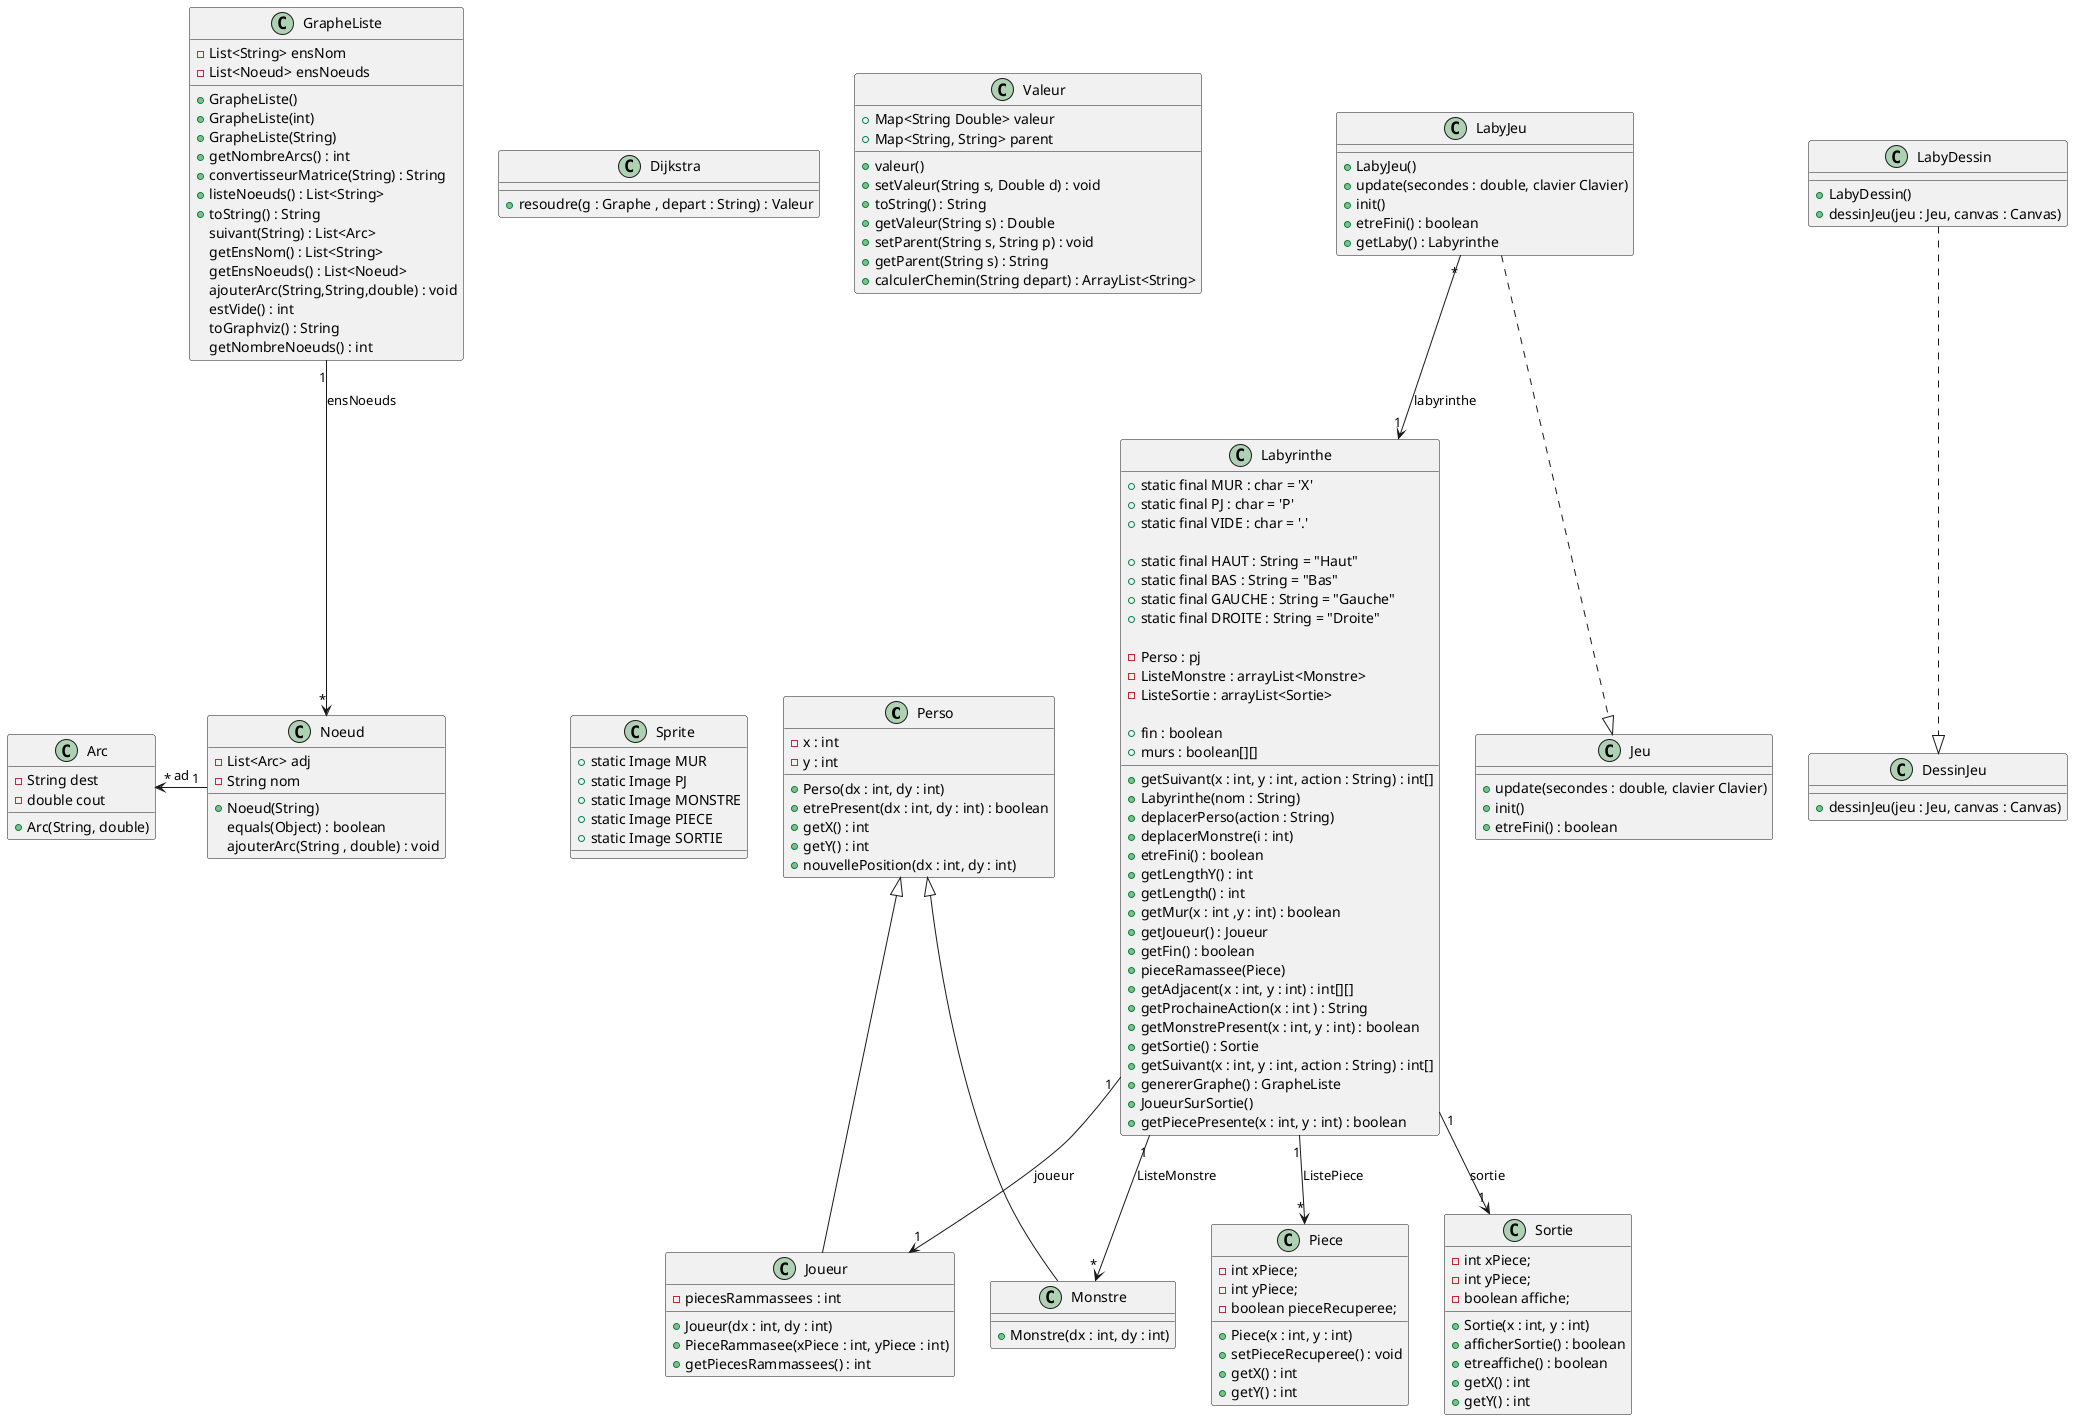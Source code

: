 @startuml

class Perso{
	- x : int
	- y : int
	+ Perso(dx : int, dy : int)
	+ etrePresent(dx : int, dy : int) : boolean
	+ getX() : int
	+ getY() : int
	+ nouvellePosition(dx : int, dy : int)
}
class Monstre{
    + Monstre(dx : int, dy : int)
}
Perso <|-- Monstre
class Joueur {
    - piecesRammassees : int
    + Joueur(dx : int, dy : int)
    + PieceRammasee(xPiece : int, yPiece : int)
    + getPiecesRammassees() : int
}
Perso <|-- Joueur


class Labyrinthe{
	+ static final MUR : char = 'X'
	+ static final PJ : char = 'P'
	+ static final VIDE : char = '.'

	+ static final HAUT : String = "Haut"
	+ static final BAS : String = "Bas"
	+ static final GAUCHE : String = "Gauche"
	+ static final DROITE : String = "Droite"

    - Perso : pj
	- ListeMonstre : arrayList<Monstre>
	- ListeSortie : arrayList<Sortie>

    + fin : boolean
	+ murs : boolean[][]

	+ getSuivant(x : int, y : int, action : String) : int[]
	+ Labyrinthe(nom : String)
	+ deplacerPerso(action : String)
	+ deplacerMonstre(i : int)
	+ etreFini() : boolean
	+ getLengthY() : int
	+ getLength() : int
	+ getMur(x : int ,y : int) : boolean
	+ getJoueur() : Joueur
	+ getFin() : boolean
	+ pieceRamassee(Piece)
    + getAdjacent(x : int, y : int) : int[][]
    + getProchaineAction(x : int ) : String
    + getMonstrePresent(x : int, y : int) : boolean
    + getSortie() : Sortie
    + getSuivant(x : int, y : int, action : String) : int[]
    + genererGraphe() : GrapheListe
    + JoueurSurSortie()
    + getPiecePresente(x : int, y : int) : boolean
}

Labyrinthe "1" --> "*" Monstre : ListeMonstre
Labyrinthe "1" --> "1" Joueur : joueur
Labyrinthe "1" --> "1" Sortie : sortie
Labyrinthe "1" --> "*" Piece : ListePiece


class LabyDessin {
	+ LabyDessin()
	+ dessinJeu(jeu : Jeu, canvas : Canvas)
}

class DessinJeu{
	+ dessinJeu(jeu : Jeu, canvas : Canvas)
}

LabyDessin ..|> DessinJeu

class LabyJeu{
	+ LabyJeu()
	+ update(secondes : double, clavier Clavier)
	+ init()
	+ etreFini() : boolean
	+ getLaby() : Labyrinthe
}

class Jeu{
	+ update(secondes : double, clavier Clavier)
	+ init()
	+ etreFini() : boolean
}
LabyJeu ..|> Jeu
LabyJeu "*" --> "1" Labyrinthe : labyrinthe

class Sortie {
    - int xPiece;
    - int yPiece;
    - boolean affiche;

    + Sortie(x : int, y : int)
    + afficherSortie() : boolean
    + etreaffiche() : boolean
    + getX() : int
    + getY() : int
}

class Piece {
    -int xPiece;
    -int yPiece;
    -boolean pieceRecuperee;

    + Piece(x : int, y : int)
    + setPieceRecuperee() : void
    + getX() : int
    + getY() : int
}

class Dijkstra{
    +resoudre(g : Graphe , depart : String) : Valeur
}

class Valeur{
+valeur()
+Map<String Double> valeur
+Map<String, String> parent
+setValeur(String s, Double d) : void
+toString() : String
+getValeur(String s) : Double
+setParent(String s, String p) : void
+getParent(String s) : String
+calculerChemin(String depart) : ArrayList<String>
}

class Sprite{
+static Image MUR
+static Image PJ
+static Image MONSTRE
+static Image PIECE
+static Image SORTIE
}

class GrapheListe{
+GrapheListe()
+GrapheListe(int)
+GrapheListe(String)
-List<String> ensNom
-List<Noeud> ensNoeuds
+getNombreArcs() : int
+convertisseurMatrice(String) : String
+listeNoeuds() : List<String>
+toString() : String
suivant(String) : List<Arc>
getEnsNom() : List<String>
getEnsNoeuds() : List<Noeud>
ajouterArc(String,String,double) : void
estVide() : int
toGraphviz() : String
getNombreNoeuds() : int
}

class Noeud{
+Noeud(String)
-List<Arc> adj
-String nom
equals(Object) : boolean
ajouterArc(String , double) : void
}
GrapheListe "1" --> "*" Noeud : ensNoeuds

class Arc{
+Arc(String, double)
-String dest
-double cout
}
Noeud "1" --left> "*" Arc : ad

@enduml